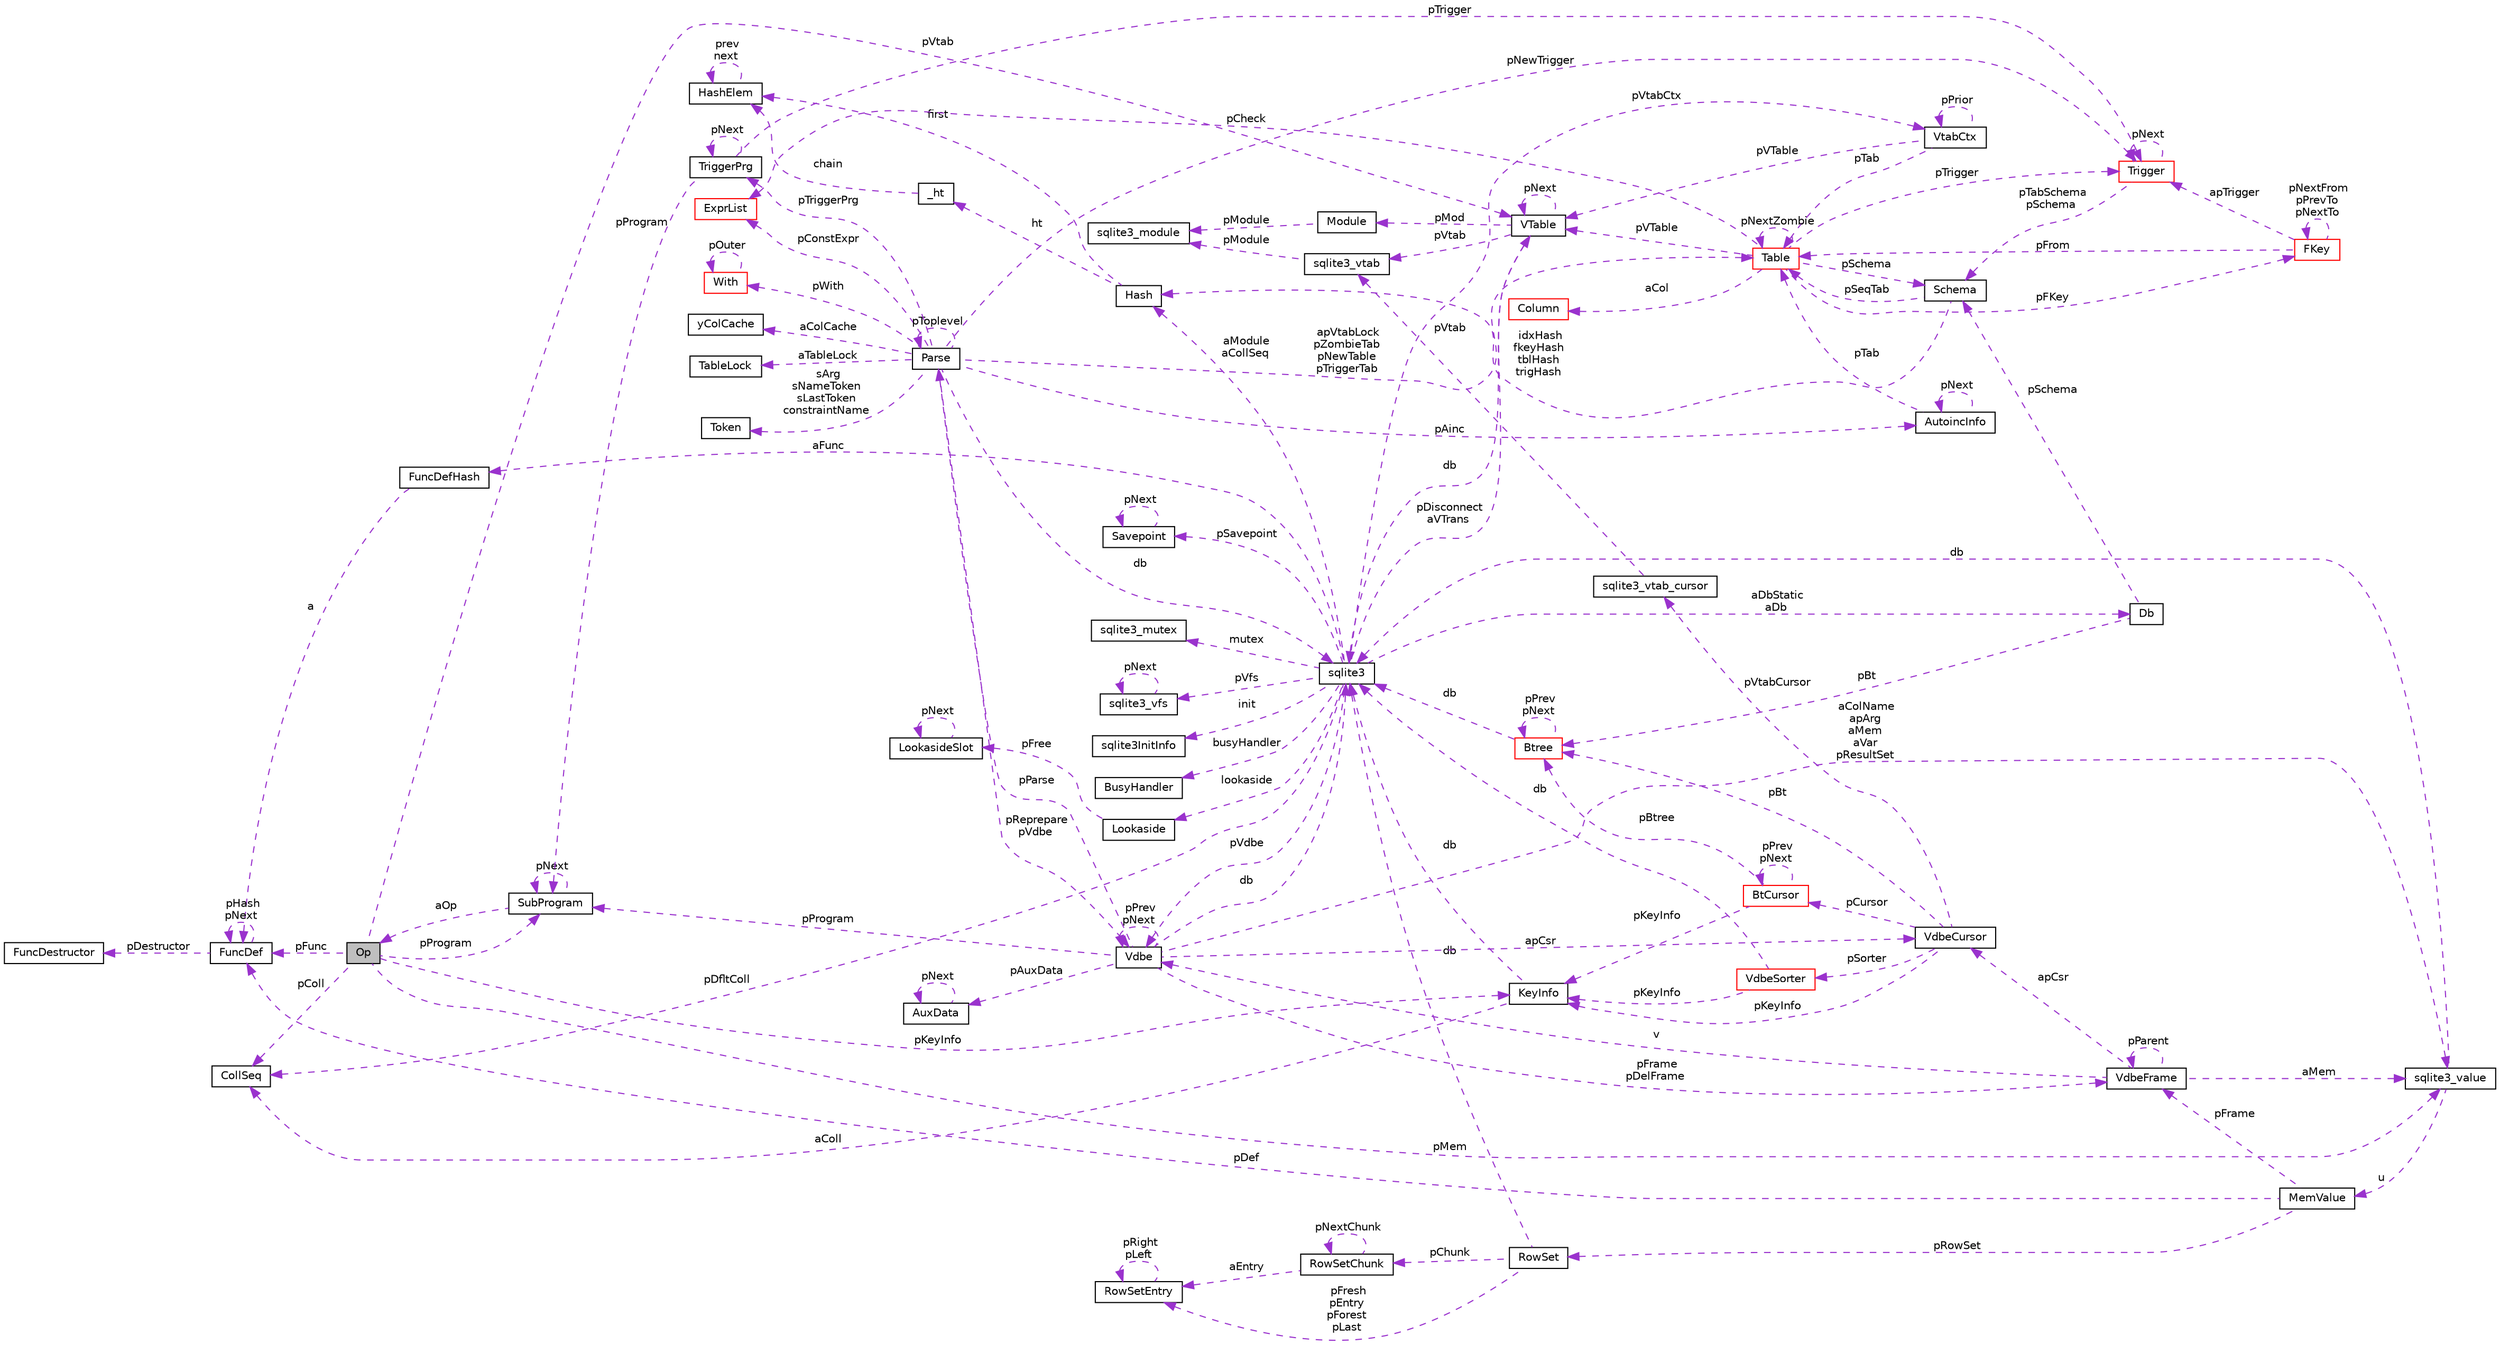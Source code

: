 digraph "Op"
{
  edge [fontname="Helvetica",fontsize="10",labelfontname="Helvetica",labelfontsize="10"];
  node [fontname="Helvetica",fontsize="10",shape=record];
  rankdir="LR";
  Node1 [label="Op",height=0.2,width=0.4,color="black", fillcolor="grey75", style="filled", fontcolor="black"];
  Node2 -> Node1 [dir="back",color="darkorchid3",fontsize="10",style="dashed",label=" pMem" ];
  Node2 [label="sqlite3_value",height=0.2,width=0.4,color="black", fillcolor="white", style="filled",URL="$struct_mem.html"];
  Node3 -> Node2 [dir="back",color="darkorchid3",fontsize="10",style="dashed",label=" u" ];
  Node3 [label="MemValue",height=0.2,width=0.4,color="black", fillcolor="white", style="filled",URL="$union_mem_1_1_mem_value.html"];
  Node4 -> Node3 [dir="back",color="darkorchid3",fontsize="10",style="dashed",label=" pFrame" ];
  Node4 [label="VdbeFrame",height=0.2,width=0.4,color="black", fillcolor="white", style="filled",URL="$struct_vdbe_frame.html"];
  Node2 -> Node4 [dir="back",color="darkorchid3",fontsize="10",style="dashed",label=" aMem" ];
  Node5 -> Node4 [dir="back",color="darkorchid3",fontsize="10",style="dashed",label=" v" ];
  Node5 [label="Vdbe",height=0.2,width=0.4,color="black", fillcolor="white", style="filled",URL="$struct_vdbe.html"];
  Node5 -> Node5 [dir="back",color="darkorchid3",fontsize="10",style="dashed",label=" pPrev\npNext" ];
  Node2 -> Node5 [dir="back",color="darkorchid3",fontsize="10",style="dashed",label=" aColName\napArg\naMem\naVar\npResultSet" ];
  Node6 -> Node5 [dir="back",color="darkorchid3",fontsize="10",style="dashed",label=" db" ];
  Node6 [label="sqlite3",height=0.2,width=0.4,color="black", fillcolor="white", style="filled",URL="$structsqlite3.html"];
  Node5 -> Node6 [dir="back",color="darkorchid3",fontsize="10",style="dashed",label=" pVdbe" ];
  Node7 -> Node6 [dir="back",color="darkorchid3",fontsize="10",style="dashed",label=" pSavepoint" ];
  Node7 [label="Savepoint",height=0.2,width=0.4,color="black", fillcolor="white", style="filled",URL="$struct_savepoint.html"];
  Node7 -> Node7 [dir="back",color="darkorchid3",fontsize="10",style="dashed",label=" pNext" ];
  Node8 -> Node6 [dir="back",color="darkorchid3",fontsize="10",style="dashed",label=" aFunc" ];
  Node8 [label="FuncDefHash",height=0.2,width=0.4,color="black", fillcolor="white", style="filled",URL="$struct_func_def_hash.html"];
  Node9 -> Node8 [dir="back",color="darkorchid3",fontsize="10",style="dashed",label=" a" ];
  Node9 [label="FuncDef",height=0.2,width=0.4,color="black", fillcolor="white", style="filled",URL="$struct_func_def.html"];
  Node10 -> Node9 [dir="back",color="darkorchid3",fontsize="10",style="dashed",label=" pDestructor" ];
  Node10 [label="FuncDestructor",height=0.2,width=0.4,color="black", fillcolor="white", style="filled",URL="$struct_func_destructor.html"];
  Node9 -> Node9 [dir="back",color="darkorchid3",fontsize="10",style="dashed",label=" pHash\npNext" ];
  Node11 -> Node6 [dir="back",color="darkorchid3",fontsize="10",style="dashed",label=" lookaside" ];
  Node11 [label="Lookaside",height=0.2,width=0.4,color="black", fillcolor="white", style="filled",URL="$struct_lookaside.html"];
  Node12 -> Node11 [dir="back",color="darkorchid3",fontsize="10",style="dashed",label=" pFree" ];
  Node12 [label="LookasideSlot",height=0.2,width=0.4,color="black", fillcolor="white", style="filled",URL="$struct_lookaside_slot.html"];
  Node12 -> Node12 [dir="back",color="darkorchid3",fontsize="10",style="dashed",label=" pNext" ];
  Node13 -> Node6 [dir="back",color="darkorchid3",fontsize="10",style="dashed",label=" mutex" ];
  Node13 [label="sqlite3_mutex",height=0.2,width=0.4,color="black", fillcolor="white", style="filled",URL="$structsqlite3__mutex.html"];
  Node14 -> Node6 [dir="back",color="darkorchid3",fontsize="10",style="dashed",label=" pVfs" ];
  Node14 [label="sqlite3_vfs",height=0.2,width=0.4,color="black", fillcolor="white", style="filled",URL="$structsqlite3__vfs.html"];
  Node14 -> Node14 [dir="back",color="darkorchid3",fontsize="10",style="dashed",label=" pNext" ];
  Node15 -> Node6 [dir="back",color="darkorchid3",fontsize="10",style="dashed",label=" init" ];
  Node15 [label="sqlite3InitInfo",height=0.2,width=0.4,color="black", fillcolor="white", style="filled",URL="$structsqlite3_1_1sqlite3_init_info.html"];
  Node16 -> Node6 [dir="back",color="darkorchid3",fontsize="10",style="dashed",label=" busyHandler" ];
  Node16 [label="BusyHandler",height=0.2,width=0.4,color="black", fillcolor="white", style="filled",URL="$struct_busy_handler.html"];
  Node17 -> Node6 [dir="back",color="darkorchid3",fontsize="10",style="dashed",label=" pVtabCtx" ];
  Node17 [label="VtabCtx",height=0.2,width=0.4,color="black", fillcolor="white", style="filled",URL="$struct_vtab_ctx.html"];
  Node17 -> Node17 [dir="back",color="darkorchid3",fontsize="10",style="dashed",label=" pPrior" ];
  Node18 -> Node17 [dir="back",color="darkorchid3",fontsize="10",style="dashed",label=" pVTable" ];
  Node18 [label="VTable",height=0.2,width=0.4,color="black", fillcolor="white", style="filled",URL="$struct_v_table.html"];
  Node6 -> Node18 [dir="back",color="darkorchid3",fontsize="10",style="dashed",label=" db" ];
  Node18 -> Node18 [dir="back",color="darkorchid3",fontsize="10",style="dashed",label=" pNext" ];
  Node19 -> Node18 [dir="back",color="darkorchid3",fontsize="10",style="dashed",label=" pMod" ];
  Node19 [label="Module",height=0.2,width=0.4,color="black", fillcolor="white", style="filled",URL="$struct_module.html"];
  Node20 -> Node19 [dir="back",color="darkorchid3",fontsize="10",style="dashed",label=" pModule" ];
  Node20 [label="sqlite3_module",height=0.2,width=0.4,color="black", fillcolor="white", style="filled",URL="$structsqlite3__module.html"];
  Node21 -> Node18 [dir="back",color="darkorchid3",fontsize="10",style="dashed",label=" pVtab" ];
  Node21 [label="sqlite3_vtab",height=0.2,width=0.4,color="black", fillcolor="white", style="filled",URL="$structsqlite3__vtab.html"];
  Node20 -> Node21 [dir="back",color="darkorchid3",fontsize="10",style="dashed",label=" pModule" ];
  Node22 -> Node17 [dir="back",color="darkorchid3",fontsize="10",style="dashed",label=" pTab" ];
  Node22 [label="Table",height=0.2,width=0.4,color="red", fillcolor="white", style="filled",URL="$struct_table.html"];
  Node23 -> Node22 [dir="back",color="darkorchid3",fontsize="10",style="dashed",label=" pSchema" ];
  Node23 [label="Schema",height=0.2,width=0.4,color="black", fillcolor="white", style="filled",URL="$struct_schema.html"];
  Node22 -> Node23 [dir="back",color="darkorchid3",fontsize="10",style="dashed",label=" pSeqTab" ];
  Node24 -> Node23 [dir="back",color="darkorchid3",fontsize="10",style="dashed",label=" idxHash\nfkeyHash\ntblHash\ntrigHash" ];
  Node24 [label="Hash",height=0.2,width=0.4,color="black", fillcolor="white", style="filled",URL="$struct_hash.html"];
  Node25 -> Node24 [dir="back",color="darkorchid3",fontsize="10",style="dashed",label=" ht" ];
  Node25 [label="_ht",height=0.2,width=0.4,color="black", fillcolor="white", style="filled",URL="$struct_hash_1_1__ht.html"];
  Node26 -> Node25 [dir="back",color="darkorchid3",fontsize="10",style="dashed",label=" chain" ];
  Node26 [label="HashElem",height=0.2,width=0.4,color="black", fillcolor="white", style="filled",URL="$struct_hash_elem.html"];
  Node26 -> Node26 [dir="back",color="darkorchid3",fontsize="10",style="dashed",label=" prev\nnext" ];
  Node26 -> Node24 [dir="back",color="darkorchid3",fontsize="10",style="dashed",label=" first" ];
  Node27 -> Node22 [dir="back",color="darkorchid3",fontsize="10",style="dashed",label=" aCol" ];
  Node27 [label="Column",height=0.2,width=0.4,color="red", fillcolor="white", style="filled",URL="$struct_column.html"];
  Node28 -> Node22 [dir="back",color="darkorchid3",fontsize="10",style="dashed",label=" pFKey" ];
  Node28 [label="FKey",height=0.2,width=0.4,color="red", fillcolor="white", style="filled",URL="$struct_f_key.html"];
  Node28 -> Node28 [dir="back",color="darkorchid3",fontsize="10",style="dashed",label=" pNextFrom\npPrevTo\npNextTo" ];
  Node22 -> Node28 [dir="back",color="darkorchid3",fontsize="10",style="dashed",label=" pFrom" ];
  Node29 -> Node28 [dir="back",color="darkorchid3",fontsize="10",style="dashed",label=" apTrigger" ];
  Node29 [label="Trigger",height=0.2,width=0.4,color="red", fillcolor="white", style="filled",URL="$struct_trigger.html"];
  Node23 -> Node29 [dir="back",color="darkorchid3",fontsize="10",style="dashed",label=" pTabSchema\npSchema" ];
  Node29 -> Node29 [dir="back",color="darkorchid3",fontsize="10",style="dashed",label=" pNext" ];
  Node18 -> Node22 [dir="back",color="darkorchid3",fontsize="10",style="dashed",label=" pVTable" ];
  Node22 -> Node22 [dir="back",color="darkorchid3",fontsize="10",style="dashed",label=" pNextZombie" ];
  Node29 -> Node22 [dir="back",color="darkorchid3",fontsize="10",style="dashed",label=" pTrigger" ];
  Node30 -> Node22 [dir="back",color="darkorchid3",fontsize="10",style="dashed",label=" pCheck" ];
  Node30 [label="ExprList",height=0.2,width=0.4,color="red", fillcolor="white", style="filled",URL="$struct_expr_list.html"];
  Node31 -> Node6 [dir="back",color="darkorchid3",fontsize="10",style="dashed",label=" pDfltColl" ];
  Node31 [label="CollSeq",height=0.2,width=0.4,color="black", fillcolor="white", style="filled",URL="$struct_coll_seq.html"];
  Node18 -> Node6 [dir="back",color="darkorchid3",fontsize="10",style="dashed",label=" pDisconnect\naVTrans" ];
  Node32 -> Node6 [dir="back",color="darkorchid3",fontsize="10",style="dashed",label=" aDbStatic\naDb" ];
  Node32 [label="Db",height=0.2,width=0.4,color="black", fillcolor="white", style="filled",URL="$struct_db.html"];
  Node23 -> Node32 [dir="back",color="darkorchid3",fontsize="10",style="dashed",label=" pSchema" ];
  Node33 -> Node32 [dir="back",color="darkorchid3",fontsize="10",style="dashed",label=" pBt" ];
  Node33 [label="Btree",height=0.2,width=0.4,color="red", fillcolor="white", style="filled",URL="$struct_btree.html"];
  Node6 -> Node33 [dir="back",color="darkorchid3",fontsize="10",style="dashed",label=" db" ];
  Node33 -> Node33 [dir="back",color="darkorchid3",fontsize="10",style="dashed",label=" pPrev\npNext" ];
  Node24 -> Node6 [dir="back",color="darkorchid3",fontsize="10",style="dashed",label=" aModule\naCollSeq" ];
  Node4 -> Node5 [dir="back",color="darkorchid3",fontsize="10",style="dashed",label=" pFrame\npDelFrame" ];
  Node34 -> Node5 [dir="back",color="darkorchid3",fontsize="10",style="dashed",label=" pAuxData" ];
  Node34 [label="AuxData",height=0.2,width=0.4,color="black", fillcolor="white", style="filled",URL="$struct_aux_data.html"];
  Node34 -> Node34 [dir="back",color="darkorchid3",fontsize="10",style="dashed",label=" pNext" ];
  Node35 -> Node5 [dir="back",color="darkorchid3",fontsize="10",style="dashed",label=" pProgram" ];
  Node35 [label="SubProgram",height=0.2,width=0.4,color="black", fillcolor="white", style="filled",URL="$struct_sub_program.html"];
  Node35 -> Node35 [dir="back",color="darkorchid3",fontsize="10",style="dashed",label=" pNext" ];
  Node1 -> Node35 [dir="back",color="darkorchid3",fontsize="10",style="dashed",label=" aOp" ];
  Node36 -> Node5 [dir="back",color="darkorchid3",fontsize="10",style="dashed",label=" apCsr" ];
  Node36 [label="VdbeCursor",height=0.2,width=0.4,color="black", fillcolor="white", style="filled",URL="$struct_vdbe_cursor.html"];
  Node37 -> Node36 [dir="back",color="darkorchid3",fontsize="10",style="dashed",label=" pCursor" ];
  Node37 [label="BtCursor",height=0.2,width=0.4,color="red", fillcolor="white", style="filled",URL="$struct_bt_cursor.html"];
  Node37 -> Node37 [dir="back",color="darkorchid3",fontsize="10",style="dashed",label=" pPrev\npNext" ];
  Node38 -> Node37 [dir="back",color="darkorchid3",fontsize="10",style="dashed",label=" pKeyInfo" ];
  Node38 [label="KeyInfo",height=0.2,width=0.4,color="black", fillcolor="white", style="filled",URL="$struct_key_info.html"];
  Node6 -> Node38 [dir="back",color="darkorchid3",fontsize="10",style="dashed",label=" db" ];
  Node31 -> Node38 [dir="back",color="darkorchid3",fontsize="10",style="dashed",label=" aColl" ];
  Node33 -> Node37 [dir="back",color="darkorchid3",fontsize="10",style="dashed",label=" pBtree" ];
  Node39 -> Node36 [dir="back",color="darkorchid3",fontsize="10",style="dashed",label=" pVtabCursor" ];
  Node39 [label="sqlite3_vtab_cursor",height=0.2,width=0.4,color="black", fillcolor="white", style="filled",URL="$structsqlite3__vtab__cursor.html"];
  Node21 -> Node39 [dir="back",color="darkorchid3",fontsize="10",style="dashed",label=" pVtab" ];
  Node40 -> Node36 [dir="back",color="darkorchid3",fontsize="10",style="dashed",label=" pSorter" ];
  Node40 [label="VdbeSorter",height=0.2,width=0.4,color="red", fillcolor="white", style="filled",URL="$struct_vdbe_sorter.html"];
  Node6 -> Node40 [dir="back",color="darkorchid3",fontsize="10",style="dashed",label=" db" ];
  Node38 -> Node40 [dir="back",color="darkorchid3",fontsize="10",style="dashed",label=" pKeyInfo" ];
  Node38 -> Node36 [dir="back",color="darkorchid3",fontsize="10",style="dashed",label=" pKeyInfo" ];
  Node33 -> Node36 [dir="back",color="darkorchid3",fontsize="10",style="dashed",label=" pBt" ];
  Node41 -> Node5 [dir="back",color="darkorchid3",fontsize="10",style="dashed",label=" pParse" ];
  Node41 [label="Parse",height=0.2,width=0.4,color="black", fillcolor="white", style="filled",URL="$struct_parse.html"];
  Node5 -> Node41 [dir="back",color="darkorchid3",fontsize="10",style="dashed",label=" pReprepare\npVdbe" ];
  Node6 -> Node41 [dir="back",color="darkorchid3",fontsize="10",style="dashed",label=" db" ];
  Node42 -> Node41 [dir="back",color="darkorchid3",fontsize="10",style="dashed",label=" aTableLock" ];
  Node42 [label="TableLock",height=0.2,width=0.4,color="black", fillcolor="white", style="filled",URL="$struct_table_lock.html"];
  Node43 -> Node41 [dir="back",color="darkorchid3",fontsize="10",style="dashed",label=" sArg\nsNameToken\nsLastToken\nconstraintName" ];
  Node43 [label="Token",height=0.2,width=0.4,color="black", fillcolor="white", style="filled",URL="$struct_token.html"];
  Node44 -> Node41 [dir="back",color="darkorchid3",fontsize="10",style="dashed",label=" pWith" ];
  Node44 [label="With",height=0.2,width=0.4,color="red", fillcolor="white", style="filled",URL="$struct_with.html"];
  Node44 -> Node44 [dir="back",color="darkorchid3",fontsize="10",style="dashed",label=" pOuter" ];
  Node45 -> Node41 [dir="back",color="darkorchid3",fontsize="10",style="dashed",label=" aColCache" ];
  Node45 [label="yColCache",height=0.2,width=0.4,color="black", fillcolor="white", style="filled",URL="$struct_parse_1_1y_col_cache.html"];
  Node22 -> Node41 [dir="back",color="darkorchid3",fontsize="10",style="dashed",label=" apVtabLock\npZombieTab\npNewTable\npTriggerTab" ];
  Node29 -> Node41 [dir="back",color="darkorchid3",fontsize="10",style="dashed",label=" pNewTrigger" ];
  Node46 -> Node41 [dir="back",color="darkorchid3",fontsize="10",style="dashed",label=" pTriggerPrg" ];
  Node46 [label="TriggerPrg",height=0.2,width=0.4,color="black", fillcolor="white", style="filled",URL="$struct_trigger_prg.html"];
  Node35 -> Node46 [dir="back",color="darkorchid3",fontsize="10",style="dashed",label=" pProgram" ];
  Node29 -> Node46 [dir="back",color="darkorchid3",fontsize="10",style="dashed",label=" pTrigger" ];
  Node46 -> Node46 [dir="back",color="darkorchid3",fontsize="10",style="dashed",label=" pNext" ];
  Node47 -> Node41 [dir="back",color="darkorchid3",fontsize="10",style="dashed",label=" pAinc" ];
  Node47 [label="AutoincInfo",height=0.2,width=0.4,color="black", fillcolor="white", style="filled",URL="$struct_autoinc_info.html"];
  Node22 -> Node47 [dir="back",color="darkorchid3",fontsize="10",style="dashed",label=" pTab" ];
  Node47 -> Node47 [dir="back",color="darkorchid3",fontsize="10",style="dashed",label=" pNext" ];
  Node30 -> Node41 [dir="back",color="darkorchid3",fontsize="10",style="dashed",label=" pConstExpr" ];
  Node41 -> Node41 [dir="back",color="darkorchid3",fontsize="10",style="dashed",label=" pToplevel" ];
  Node4 -> Node4 [dir="back",color="darkorchid3",fontsize="10",style="dashed",label=" pParent" ];
  Node36 -> Node4 [dir="back",color="darkorchid3",fontsize="10",style="dashed",label=" apCsr" ];
  Node48 -> Node3 [dir="back",color="darkorchid3",fontsize="10",style="dashed",label=" pRowSet" ];
  Node48 [label="RowSet",height=0.2,width=0.4,color="black", fillcolor="white", style="filled",URL="$struct_row_set.html"];
  Node6 -> Node48 [dir="back",color="darkorchid3",fontsize="10",style="dashed",label=" db" ];
  Node49 -> Node48 [dir="back",color="darkorchid3",fontsize="10",style="dashed",label=" pChunk" ];
  Node49 [label="RowSetChunk",height=0.2,width=0.4,color="black", fillcolor="white", style="filled",URL="$struct_row_set_chunk.html"];
  Node49 -> Node49 [dir="back",color="darkorchid3",fontsize="10",style="dashed",label=" pNextChunk" ];
  Node50 -> Node49 [dir="back",color="darkorchid3",fontsize="10",style="dashed",label=" aEntry" ];
  Node50 [label="RowSetEntry",height=0.2,width=0.4,color="black", fillcolor="white", style="filled",URL="$struct_row_set_entry.html"];
  Node50 -> Node50 [dir="back",color="darkorchid3",fontsize="10",style="dashed",label=" pRight\npLeft" ];
  Node50 -> Node48 [dir="back",color="darkorchid3",fontsize="10",style="dashed",label=" pFresh\npEntry\npForest\npLast" ];
  Node9 -> Node3 [dir="back",color="darkorchid3",fontsize="10",style="dashed",label=" pDef" ];
  Node6 -> Node2 [dir="back",color="darkorchid3",fontsize="10",style="dashed",label=" db" ];
  Node31 -> Node1 [dir="back",color="darkorchid3",fontsize="10",style="dashed",label=" pColl" ];
  Node18 -> Node1 [dir="back",color="darkorchid3",fontsize="10",style="dashed",label=" pVtab" ];
  Node35 -> Node1 [dir="back",color="darkorchid3",fontsize="10",style="dashed",label=" pProgram" ];
  Node38 -> Node1 [dir="back",color="darkorchid3",fontsize="10",style="dashed",label=" pKeyInfo" ];
  Node9 -> Node1 [dir="back",color="darkorchid3",fontsize="10",style="dashed",label=" pFunc" ];
}
